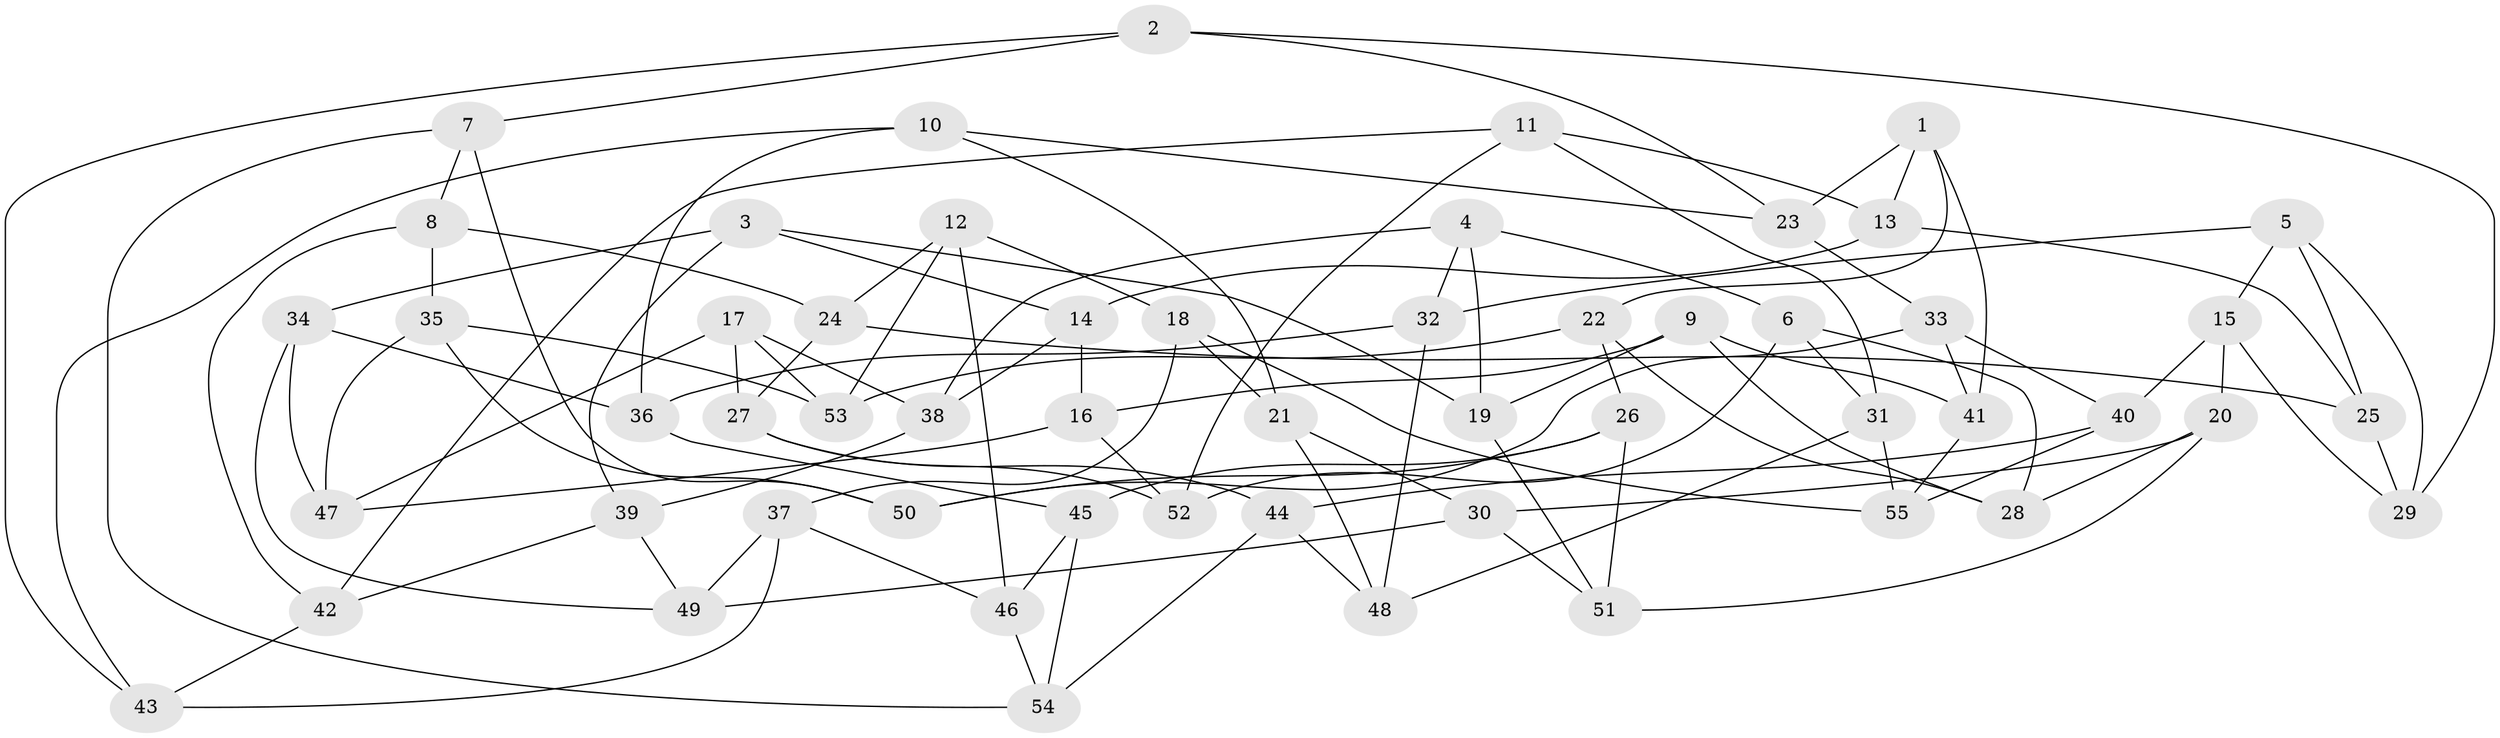 // coarse degree distribution, {9: 0.16666666666666666, 6: 0.2777777777777778, 4: 0.05555555555555555, 7: 0.1111111111111111, 8: 0.1111111111111111, 3: 0.16666666666666666, 5: 0.1111111111111111}
// Generated by graph-tools (version 1.1) at 2025/54/03/04/25 22:54:06]
// undirected, 55 vertices, 110 edges
graph export_dot {
  node [color=gray90,style=filled];
  1;
  2;
  3;
  4;
  5;
  6;
  7;
  8;
  9;
  10;
  11;
  12;
  13;
  14;
  15;
  16;
  17;
  18;
  19;
  20;
  21;
  22;
  23;
  24;
  25;
  26;
  27;
  28;
  29;
  30;
  31;
  32;
  33;
  34;
  35;
  36;
  37;
  38;
  39;
  40;
  41;
  42;
  43;
  44;
  45;
  46;
  47;
  48;
  49;
  50;
  51;
  52;
  53;
  54;
  55;
  1 -- 23;
  1 -- 22;
  1 -- 13;
  1 -- 41;
  2 -- 29;
  2 -- 43;
  2 -- 7;
  2 -- 23;
  3 -- 14;
  3 -- 34;
  3 -- 39;
  3 -- 19;
  4 -- 19;
  4 -- 32;
  4 -- 6;
  4 -- 38;
  5 -- 25;
  5 -- 29;
  5 -- 15;
  5 -- 32;
  6 -- 52;
  6 -- 31;
  6 -- 28;
  7 -- 50;
  7 -- 54;
  7 -- 8;
  8 -- 42;
  8 -- 35;
  8 -- 24;
  9 -- 41;
  9 -- 16;
  9 -- 19;
  9 -- 28;
  10 -- 21;
  10 -- 36;
  10 -- 23;
  10 -- 43;
  11 -- 13;
  11 -- 31;
  11 -- 52;
  11 -- 42;
  12 -- 24;
  12 -- 18;
  12 -- 46;
  12 -- 53;
  13 -- 25;
  13 -- 14;
  14 -- 16;
  14 -- 38;
  15 -- 40;
  15 -- 20;
  15 -- 29;
  16 -- 52;
  16 -- 47;
  17 -- 38;
  17 -- 27;
  17 -- 47;
  17 -- 53;
  18 -- 37;
  18 -- 21;
  18 -- 55;
  19 -- 51;
  20 -- 30;
  20 -- 51;
  20 -- 28;
  21 -- 30;
  21 -- 48;
  22 -- 53;
  22 -- 28;
  22 -- 26;
  23 -- 33;
  24 -- 27;
  24 -- 25;
  25 -- 29;
  26 -- 45;
  26 -- 50;
  26 -- 51;
  27 -- 44;
  27 -- 52;
  30 -- 51;
  30 -- 49;
  31 -- 55;
  31 -- 48;
  32 -- 48;
  32 -- 36;
  33 -- 40;
  33 -- 50;
  33 -- 41;
  34 -- 49;
  34 -- 36;
  34 -- 47;
  35 -- 53;
  35 -- 50;
  35 -- 47;
  36 -- 45;
  37 -- 46;
  37 -- 49;
  37 -- 43;
  38 -- 39;
  39 -- 49;
  39 -- 42;
  40 -- 44;
  40 -- 55;
  41 -- 55;
  42 -- 43;
  44 -- 48;
  44 -- 54;
  45 -- 54;
  45 -- 46;
  46 -- 54;
}
